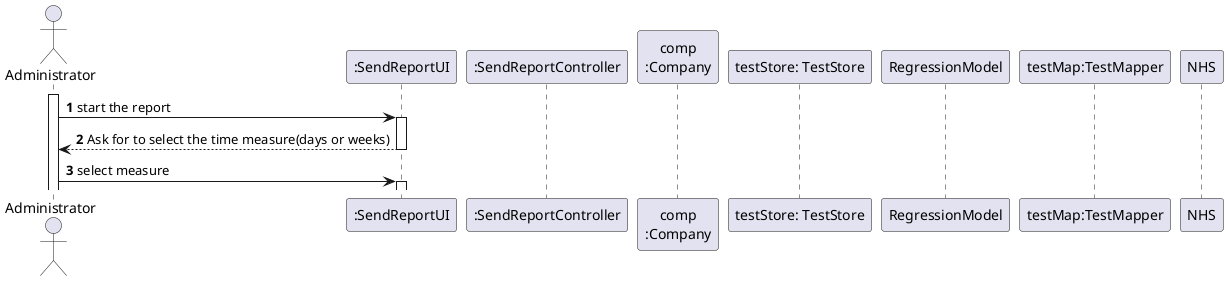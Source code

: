 @startuml
'https://plantuml.com/sequence-diagram

autonumber

actor "Administrator" as Ad
participant ":SendReportUI" as UI
participant ":SendReportController" as CTRL
participant "comp\n:Company" as COMP




participant "testStore: TestStore" as TSTORE

participant "RegressionModel" as SAMPLE
participant "testMap:TestMapper" as TMAPPER
participant "NHS" as  N

activate Ad

Ad-> UI : start the report
activate "UI"
"UI"--> Ad : Ask for to select the time measure(days or weeks)
deactivate "UI"
Ad -> "UI" : select measure
activate "UI"



@enduml